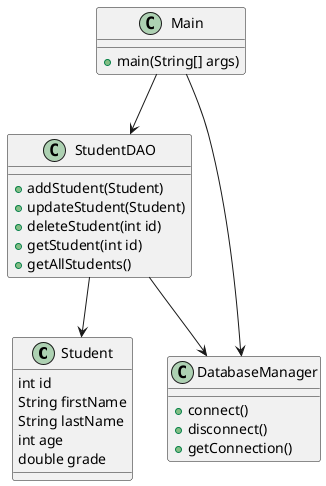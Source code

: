 @startuml
class Student {
  int id
  String firstName
  String lastName
  int age
  double grade
}

class StudentDAO {
  +addStudent(Student)
  +updateStudent(Student)
  +deleteStudent(int id)
  +getStudent(int id)
  +getAllStudents()
}

class DatabaseManager {
  +connect()
  +disconnect()
  +getConnection()
}

class Main {
  +main(String[] args)
}

StudentDAO --> Student
Main --> StudentDAO
Main --> DatabaseManager
StudentDAO --> DatabaseManager
@enduml 